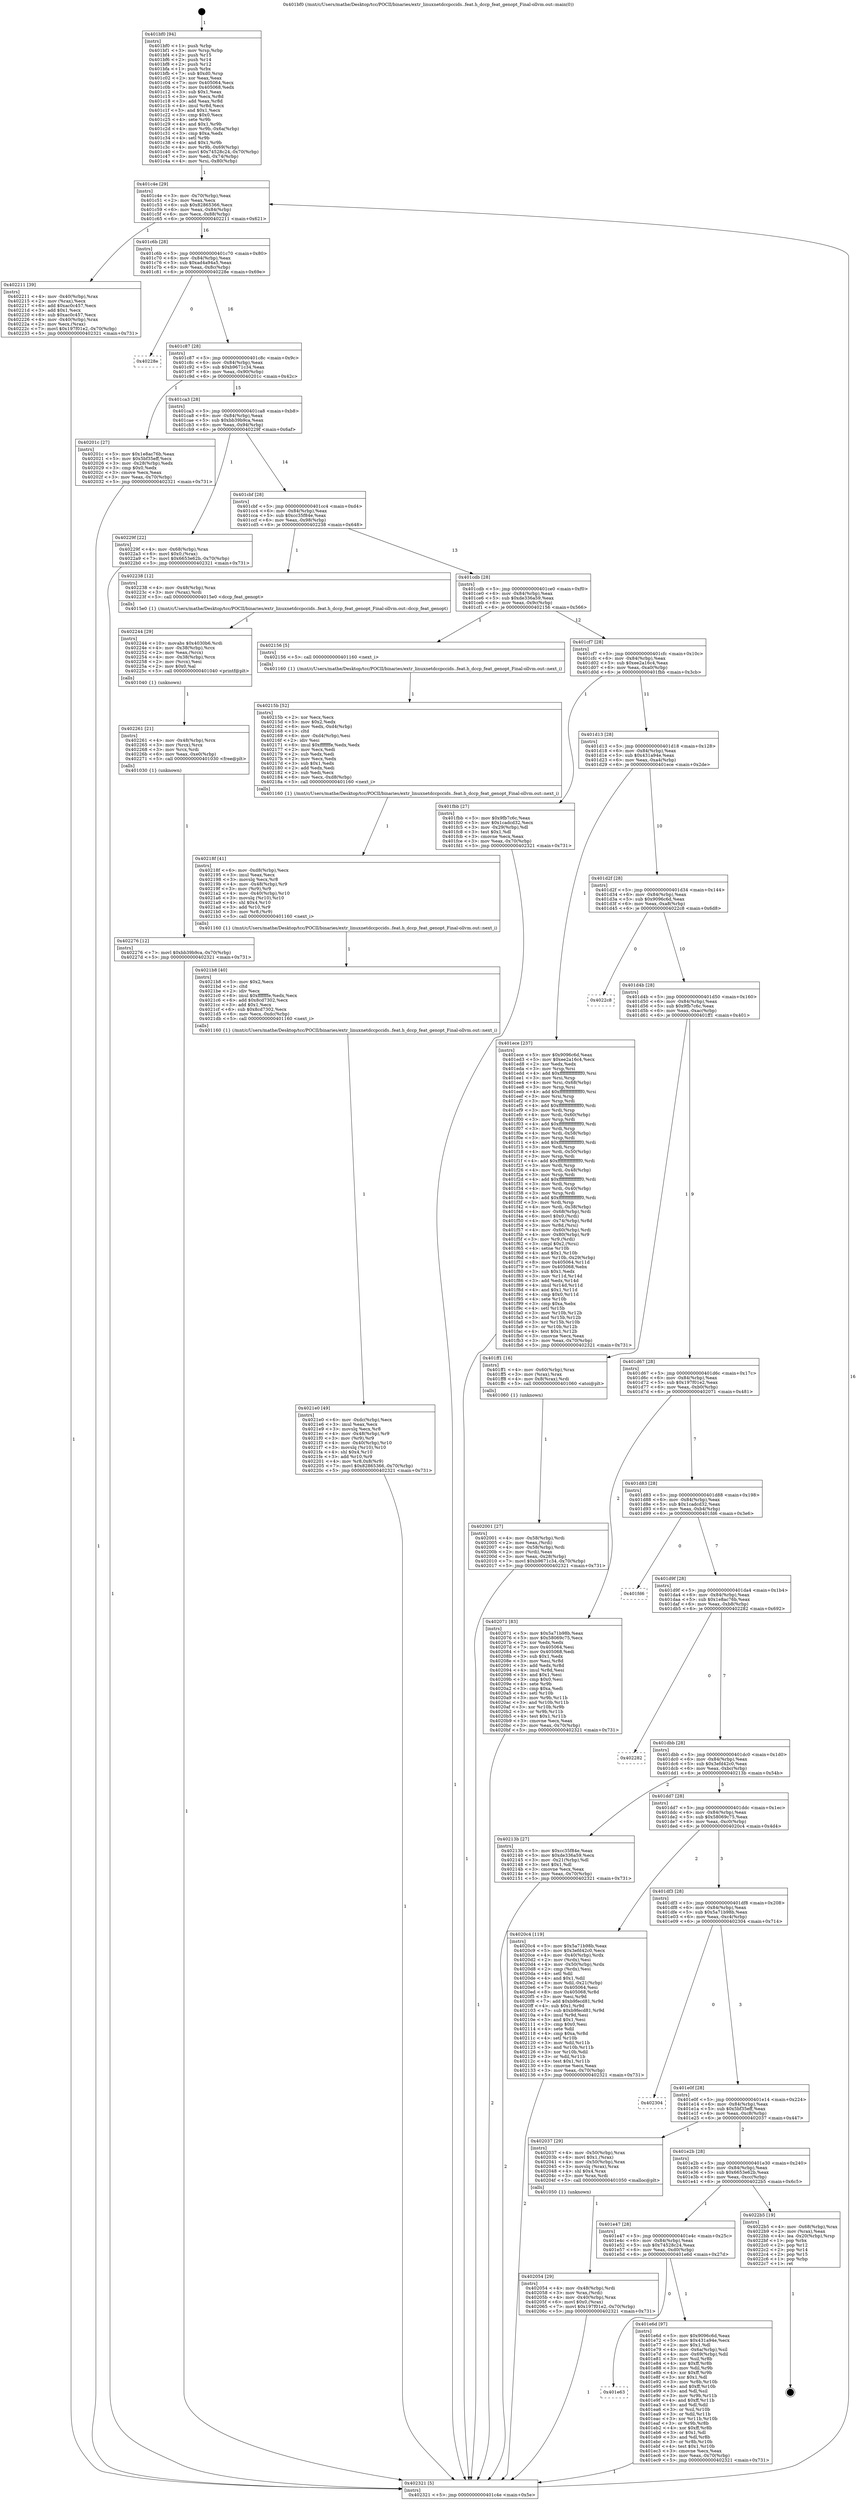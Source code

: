 digraph "0x401bf0" {
  label = "0x401bf0 (/mnt/c/Users/mathe/Desktop/tcc/POCII/binaries/extr_linuxnetdccpccids..feat.h_dccp_feat_genopt_Final-ollvm.out::main(0))"
  labelloc = "t"
  node[shape=record]

  Entry [label="",width=0.3,height=0.3,shape=circle,fillcolor=black,style=filled]
  "0x401c4e" [label="{
     0x401c4e [29]\l
     | [instrs]\l
     &nbsp;&nbsp;0x401c4e \<+3\>: mov -0x70(%rbp),%eax\l
     &nbsp;&nbsp;0x401c51 \<+2\>: mov %eax,%ecx\l
     &nbsp;&nbsp;0x401c53 \<+6\>: sub $0x82865366,%ecx\l
     &nbsp;&nbsp;0x401c59 \<+6\>: mov %eax,-0x84(%rbp)\l
     &nbsp;&nbsp;0x401c5f \<+6\>: mov %ecx,-0x88(%rbp)\l
     &nbsp;&nbsp;0x401c65 \<+6\>: je 0000000000402211 \<main+0x621\>\l
  }"]
  "0x402211" [label="{
     0x402211 [39]\l
     | [instrs]\l
     &nbsp;&nbsp;0x402211 \<+4\>: mov -0x40(%rbp),%rax\l
     &nbsp;&nbsp;0x402215 \<+2\>: mov (%rax),%ecx\l
     &nbsp;&nbsp;0x402217 \<+6\>: add $0xac0c457,%ecx\l
     &nbsp;&nbsp;0x40221d \<+3\>: add $0x1,%ecx\l
     &nbsp;&nbsp;0x402220 \<+6\>: sub $0xac0c457,%ecx\l
     &nbsp;&nbsp;0x402226 \<+4\>: mov -0x40(%rbp),%rax\l
     &nbsp;&nbsp;0x40222a \<+2\>: mov %ecx,(%rax)\l
     &nbsp;&nbsp;0x40222c \<+7\>: movl $0x197f01e2,-0x70(%rbp)\l
     &nbsp;&nbsp;0x402233 \<+5\>: jmp 0000000000402321 \<main+0x731\>\l
  }"]
  "0x401c6b" [label="{
     0x401c6b [28]\l
     | [instrs]\l
     &nbsp;&nbsp;0x401c6b \<+5\>: jmp 0000000000401c70 \<main+0x80\>\l
     &nbsp;&nbsp;0x401c70 \<+6\>: mov -0x84(%rbp),%eax\l
     &nbsp;&nbsp;0x401c76 \<+5\>: sub $0xad4a94a5,%eax\l
     &nbsp;&nbsp;0x401c7b \<+6\>: mov %eax,-0x8c(%rbp)\l
     &nbsp;&nbsp;0x401c81 \<+6\>: je 000000000040228e \<main+0x69e\>\l
  }"]
  Exit [label="",width=0.3,height=0.3,shape=circle,fillcolor=black,style=filled,peripheries=2]
  "0x40228e" [label="{
     0x40228e\l
  }", style=dashed]
  "0x401c87" [label="{
     0x401c87 [28]\l
     | [instrs]\l
     &nbsp;&nbsp;0x401c87 \<+5\>: jmp 0000000000401c8c \<main+0x9c\>\l
     &nbsp;&nbsp;0x401c8c \<+6\>: mov -0x84(%rbp),%eax\l
     &nbsp;&nbsp;0x401c92 \<+5\>: sub $0xb9671c34,%eax\l
     &nbsp;&nbsp;0x401c97 \<+6\>: mov %eax,-0x90(%rbp)\l
     &nbsp;&nbsp;0x401c9d \<+6\>: je 000000000040201c \<main+0x42c\>\l
  }"]
  "0x402276" [label="{
     0x402276 [12]\l
     | [instrs]\l
     &nbsp;&nbsp;0x402276 \<+7\>: movl $0xbb39b9ca,-0x70(%rbp)\l
     &nbsp;&nbsp;0x40227d \<+5\>: jmp 0000000000402321 \<main+0x731\>\l
  }"]
  "0x40201c" [label="{
     0x40201c [27]\l
     | [instrs]\l
     &nbsp;&nbsp;0x40201c \<+5\>: mov $0x1e8ac76b,%eax\l
     &nbsp;&nbsp;0x402021 \<+5\>: mov $0x5bf35eff,%ecx\l
     &nbsp;&nbsp;0x402026 \<+3\>: mov -0x28(%rbp),%edx\l
     &nbsp;&nbsp;0x402029 \<+3\>: cmp $0x0,%edx\l
     &nbsp;&nbsp;0x40202c \<+3\>: cmove %ecx,%eax\l
     &nbsp;&nbsp;0x40202f \<+3\>: mov %eax,-0x70(%rbp)\l
     &nbsp;&nbsp;0x402032 \<+5\>: jmp 0000000000402321 \<main+0x731\>\l
  }"]
  "0x401ca3" [label="{
     0x401ca3 [28]\l
     | [instrs]\l
     &nbsp;&nbsp;0x401ca3 \<+5\>: jmp 0000000000401ca8 \<main+0xb8\>\l
     &nbsp;&nbsp;0x401ca8 \<+6\>: mov -0x84(%rbp),%eax\l
     &nbsp;&nbsp;0x401cae \<+5\>: sub $0xbb39b9ca,%eax\l
     &nbsp;&nbsp;0x401cb3 \<+6\>: mov %eax,-0x94(%rbp)\l
     &nbsp;&nbsp;0x401cb9 \<+6\>: je 000000000040229f \<main+0x6af\>\l
  }"]
  "0x402261" [label="{
     0x402261 [21]\l
     | [instrs]\l
     &nbsp;&nbsp;0x402261 \<+4\>: mov -0x48(%rbp),%rcx\l
     &nbsp;&nbsp;0x402265 \<+3\>: mov (%rcx),%rcx\l
     &nbsp;&nbsp;0x402268 \<+3\>: mov %rcx,%rdi\l
     &nbsp;&nbsp;0x40226b \<+6\>: mov %eax,-0xe0(%rbp)\l
     &nbsp;&nbsp;0x402271 \<+5\>: call 0000000000401030 \<free@plt\>\l
     | [calls]\l
     &nbsp;&nbsp;0x401030 \{1\} (unknown)\l
  }"]
  "0x40229f" [label="{
     0x40229f [22]\l
     | [instrs]\l
     &nbsp;&nbsp;0x40229f \<+4\>: mov -0x68(%rbp),%rax\l
     &nbsp;&nbsp;0x4022a3 \<+6\>: movl $0x0,(%rax)\l
     &nbsp;&nbsp;0x4022a9 \<+7\>: movl $0x6653e62b,-0x70(%rbp)\l
     &nbsp;&nbsp;0x4022b0 \<+5\>: jmp 0000000000402321 \<main+0x731\>\l
  }"]
  "0x401cbf" [label="{
     0x401cbf [28]\l
     | [instrs]\l
     &nbsp;&nbsp;0x401cbf \<+5\>: jmp 0000000000401cc4 \<main+0xd4\>\l
     &nbsp;&nbsp;0x401cc4 \<+6\>: mov -0x84(%rbp),%eax\l
     &nbsp;&nbsp;0x401cca \<+5\>: sub $0xcc35f84e,%eax\l
     &nbsp;&nbsp;0x401ccf \<+6\>: mov %eax,-0x98(%rbp)\l
     &nbsp;&nbsp;0x401cd5 \<+6\>: je 0000000000402238 \<main+0x648\>\l
  }"]
  "0x402244" [label="{
     0x402244 [29]\l
     | [instrs]\l
     &nbsp;&nbsp;0x402244 \<+10\>: movabs $0x4030b6,%rdi\l
     &nbsp;&nbsp;0x40224e \<+4\>: mov -0x38(%rbp),%rcx\l
     &nbsp;&nbsp;0x402252 \<+2\>: mov %eax,(%rcx)\l
     &nbsp;&nbsp;0x402254 \<+4\>: mov -0x38(%rbp),%rcx\l
     &nbsp;&nbsp;0x402258 \<+2\>: mov (%rcx),%esi\l
     &nbsp;&nbsp;0x40225a \<+2\>: mov $0x0,%al\l
     &nbsp;&nbsp;0x40225c \<+5\>: call 0000000000401040 \<printf@plt\>\l
     | [calls]\l
     &nbsp;&nbsp;0x401040 \{1\} (unknown)\l
  }"]
  "0x402238" [label="{
     0x402238 [12]\l
     | [instrs]\l
     &nbsp;&nbsp;0x402238 \<+4\>: mov -0x48(%rbp),%rax\l
     &nbsp;&nbsp;0x40223c \<+3\>: mov (%rax),%rdi\l
     &nbsp;&nbsp;0x40223f \<+5\>: call 00000000004015e0 \<dccp_feat_genopt\>\l
     | [calls]\l
     &nbsp;&nbsp;0x4015e0 \{1\} (/mnt/c/Users/mathe/Desktop/tcc/POCII/binaries/extr_linuxnetdccpccids..feat.h_dccp_feat_genopt_Final-ollvm.out::dccp_feat_genopt)\l
  }"]
  "0x401cdb" [label="{
     0x401cdb [28]\l
     | [instrs]\l
     &nbsp;&nbsp;0x401cdb \<+5\>: jmp 0000000000401ce0 \<main+0xf0\>\l
     &nbsp;&nbsp;0x401ce0 \<+6\>: mov -0x84(%rbp),%eax\l
     &nbsp;&nbsp;0x401ce6 \<+5\>: sub $0xde336a59,%eax\l
     &nbsp;&nbsp;0x401ceb \<+6\>: mov %eax,-0x9c(%rbp)\l
     &nbsp;&nbsp;0x401cf1 \<+6\>: je 0000000000402156 \<main+0x566\>\l
  }"]
  "0x4021e0" [label="{
     0x4021e0 [49]\l
     | [instrs]\l
     &nbsp;&nbsp;0x4021e0 \<+6\>: mov -0xdc(%rbp),%ecx\l
     &nbsp;&nbsp;0x4021e6 \<+3\>: imul %eax,%ecx\l
     &nbsp;&nbsp;0x4021e9 \<+3\>: movslq %ecx,%r8\l
     &nbsp;&nbsp;0x4021ec \<+4\>: mov -0x48(%rbp),%r9\l
     &nbsp;&nbsp;0x4021f0 \<+3\>: mov (%r9),%r9\l
     &nbsp;&nbsp;0x4021f3 \<+4\>: mov -0x40(%rbp),%r10\l
     &nbsp;&nbsp;0x4021f7 \<+3\>: movslq (%r10),%r10\l
     &nbsp;&nbsp;0x4021fa \<+4\>: shl $0x4,%r10\l
     &nbsp;&nbsp;0x4021fe \<+3\>: add %r10,%r9\l
     &nbsp;&nbsp;0x402201 \<+4\>: mov %r8,0x8(%r9)\l
     &nbsp;&nbsp;0x402205 \<+7\>: movl $0x82865366,-0x70(%rbp)\l
     &nbsp;&nbsp;0x40220c \<+5\>: jmp 0000000000402321 \<main+0x731\>\l
  }"]
  "0x402156" [label="{
     0x402156 [5]\l
     | [instrs]\l
     &nbsp;&nbsp;0x402156 \<+5\>: call 0000000000401160 \<next_i\>\l
     | [calls]\l
     &nbsp;&nbsp;0x401160 \{1\} (/mnt/c/Users/mathe/Desktop/tcc/POCII/binaries/extr_linuxnetdccpccids..feat.h_dccp_feat_genopt_Final-ollvm.out::next_i)\l
  }"]
  "0x401cf7" [label="{
     0x401cf7 [28]\l
     | [instrs]\l
     &nbsp;&nbsp;0x401cf7 \<+5\>: jmp 0000000000401cfc \<main+0x10c\>\l
     &nbsp;&nbsp;0x401cfc \<+6\>: mov -0x84(%rbp),%eax\l
     &nbsp;&nbsp;0x401d02 \<+5\>: sub $0xee2a16c4,%eax\l
     &nbsp;&nbsp;0x401d07 \<+6\>: mov %eax,-0xa0(%rbp)\l
     &nbsp;&nbsp;0x401d0d \<+6\>: je 0000000000401fbb \<main+0x3cb\>\l
  }"]
  "0x4021b8" [label="{
     0x4021b8 [40]\l
     | [instrs]\l
     &nbsp;&nbsp;0x4021b8 \<+5\>: mov $0x2,%ecx\l
     &nbsp;&nbsp;0x4021bd \<+1\>: cltd\l
     &nbsp;&nbsp;0x4021be \<+2\>: idiv %ecx\l
     &nbsp;&nbsp;0x4021c0 \<+6\>: imul $0xfffffffe,%edx,%ecx\l
     &nbsp;&nbsp;0x4021c6 \<+6\>: add $0x8cd7302,%ecx\l
     &nbsp;&nbsp;0x4021cc \<+3\>: add $0x1,%ecx\l
     &nbsp;&nbsp;0x4021cf \<+6\>: sub $0x8cd7302,%ecx\l
     &nbsp;&nbsp;0x4021d5 \<+6\>: mov %ecx,-0xdc(%rbp)\l
     &nbsp;&nbsp;0x4021db \<+5\>: call 0000000000401160 \<next_i\>\l
     | [calls]\l
     &nbsp;&nbsp;0x401160 \{1\} (/mnt/c/Users/mathe/Desktop/tcc/POCII/binaries/extr_linuxnetdccpccids..feat.h_dccp_feat_genopt_Final-ollvm.out::next_i)\l
  }"]
  "0x401fbb" [label="{
     0x401fbb [27]\l
     | [instrs]\l
     &nbsp;&nbsp;0x401fbb \<+5\>: mov $0x9fb7c6c,%eax\l
     &nbsp;&nbsp;0x401fc0 \<+5\>: mov $0x1cadcd32,%ecx\l
     &nbsp;&nbsp;0x401fc5 \<+3\>: mov -0x29(%rbp),%dl\l
     &nbsp;&nbsp;0x401fc8 \<+3\>: test $0x1,%dl\l
     &nbsp;&nbsp;0x401fcb \<+3\>: cmovne %ecx,%eax\l
     &nbsp;&nbsp;0x401fce \<+3\>: mov %eax,-0x70(%rbp)\l
     &nbsp;&nbsp;0x401fd1 \<+5\>: jmp 0000000000402321 \<main+0x731\>\l
  }"]
  "0x401d13" [label="{
     0x401d13 [28]\l
     | [instrs]\l
     &nbsp;&nbsp;0x401d13 \<+5\>: jmp 0000000000401d18 \<main+0x128\>\l
     &nbsp;&nbsp;0x401d18 \<+6\>: mov -0x84(%rbp),%eax\l
     &nbsp;&nbsp;0x401d1e \<+5\>: sub $0x431a94e,%eax\l
     &nbsp;&nbsp;0x401d23 \<+6\>: mov %eax,-0xa4(%rbp)\l
     &nbsp;&nbsp;0x401d29 \<+6\>: je 0000000000401ece \<main+0x2de\>\l
  }"]
  "0x40218f" [label="{
     0x40218f [41]\l
     | [instrs]\l
     &nbsp;&nbsp;0x40218f \<+6\>: mov -0xd8(%rbp),%ecx\l
     &nbsp;&nbsp;0x402195 \<+3\>: imul %eax,%ecx\l
     &nbsp;&nbsp;0x402198 \<+3\>: movslq %ecx,%r8\l
     &nbsp;&nbsp;0x40219b \<+4\>: mov -0x48(%rbp),%r9\l
     &nbsp;&nbsp;0x40219f \<+3\>: mov (%r9),%r9\l
     &nbsp;&nbsp;0x4021a2 \<+4\>: mov -0x40(%rbp),%r10\l
     &nbsp;&nbsp;0x4021a6 \<+3\>: movslq (%r10),%r10\l
     &nbsp;&nbsp;0x4021a9 \<+4\>: shl $0x4,%r10\l
     &nbsp;&nbsp;0x4021ad \<+3\>: add %r10,%r9\l
     &nbsp;&nbsp;0x4021b0 \<+3\>: mov %r8,(%r9)\l
     &nbsp;&nbsp;0x4021b3 \<+5\>: call 0000000000401160 \<next_i\>\l
     | [calls]\l
     &nbsp;&nbsp;0x401160 \{1\} (/mnt/c/Users/mathe/Desktop/tcc/POCII/binaries/extr_linuxnetdccpccids..feat.h_dccp_feat_genopt_Final-ollvm.out::next_i)\l
  }"]
  "0x401ece" [label="{
     0x401ece [237]\l
     | [instrs]\l
     &nbsp;&nbsp;0x401ece \<+5\>: mov $0x9096c6d,%eax\l
     &nbsp;&nbsp;0x401ed3 \<+5\>: mov $0xee2a16c4,%ecx\l
     &nbsp;&nbsp;0x401ed8 \<+2\>: xor %edx,%edx\l
     &nbsp;&nbsp;0x401eda \<+3\>: mov %rsp,%rsi\l
     &nbsp;&nbsp;0x401edd \<+4\>: add $0xfffffffffffffff0,%rsi\l
     &nbsp;&nbsp;0x401ee1 \<+3\>: mov %rsi,%rsp\l
     &nbsp;&nbsp;0x401ee4 \<+4\>: mov %rsi,-0x68(%rbp)\l
     &nbsp;&nbsp;0x401ee8 \<+3\>: mov %rsp,%rsi\l
     &nbsp;&nbsp;0x401eeb \<+4\>: add $0xfffffffffffffff0,%rsi\l
     &nbsp;&nbsp;0x401eef \<+3\>: mov %rsi,%rsp\l
     &nbsp;&nbsp;0x401ef2 \<+3\>: mov %rsp,%rdi\l
     &nbsp;&nbsp;0x401ef5 \<+4\>: add $0xfffffffffffffff0,%rdi\l
     &nbsp;&nbsp;0x401ef9 \<+3\>: mov %rdi,%rsp\l
     &nbsp;&nbsp;0x401efc \<+4\>: mov %rdi,-0x60(%rbp)\l
     &nbsp;&nbsp;0x401f00 \<+3\>: mov %rsp,%rdi\l
     &nbsp;&nbsp;0x401f03 \<+4\>: add $0xfffffffffffffff0,%rdi\l
     &nbsp;&nbsp;0x401f07 \<+3\>: mov %rdi,%rsp\l
     &nbsp;&nbsp;0x401f0a \<+4\>: mov %rdi,-0x58(%rbp)\l
     &nbsp;&nbsp;0x401f0e \<+3\>: mov %rsp,%rdi\l
     &nbsp;&nbsp;0x401f11 \<+4\>: add $0xfffffffffffffff0,%rdi\l
     &nbsp;&nbsp;0x401f15 \<+3\>: mov %rdi,%rsp\l
     &nbsp;&nbsp;0x401f18 \<+4\>: mov %rdi,-0x50(%rbp)\l
     &nbsp;&nbsp;0x401f1c \<+3\>: mov %rsp,%rdi\l
     &nbsp;&nbsp;0x401f1f \<+4\>: add $0xfffffffffffffff0,%rdi\l
     &nbsp;&nbsp;0x401f23 \<+3\>: mov %rdi,%rsp\l
     &nbsp;&nbsp;0x401f26 \<+4\>: mov %rdi,-0x48(%rbp)\l
     &nbsp;&nbsp;0x401f2a \<+3\>: mov %rsp,%rdi\l
     &nbsp;&nbsp;0x401f2d \<+4\>: add $0xfffffffffffffff0,%rdi\l
     &nbsp;&nbsp;0x401f31 \<+3\>: mov %rdi,%rsp\l
     &nbsp;&nbsp;0x401f34 \<+4\>: mov %rdi,-0x40(%rbp)\l
     &nbsp;&nbsp;0x401f38 \<+3\>: mov %rsp,%rdi\l
     &nbsp;&nbsp;0x401f3b \<+4\>: add $0xfffffffffffffff0,%rdi\l
     &nbsp;&nbsp;0x401f3f \<+3\>: mov %rdi,%rsp\l
     &nbsp;&nbsp;0x401f42 \<+4\>: mov %rdi,-0x38(%rbp)\l
     &nbsp;&nbsp;0x401f46 \<+4\>: mov -0x68(%rbp),%rdi\l
     &nbsp;&nbsp;0x401f4a \<+6\>: movl $0x0,(%rdi)\l
     &nbsp;&nbsp;0x401f50 \<+4\>: mov -0x74(%rbp),%r8d\l
     &nbsp;&nbsp;0x401f54 \<+3\>: mov %r8d,(%rsi)\l
     &nbsp;&nbsp;0x401f57 \<+4\>: mov -0x60(%rbp),%rdi\l
     &nbsp;&nbsp;0x401f5b \<+4\>: mov -0x80(%rbp),%r9\l
     &nbsp;&nbsp;0x401f5f \<+3\>: mov %r9,(%rdi)\l
     &nbsp;&nbsp;0x401f62 \<+3\>: cmpl $0x2,(%rsi)\l
     &nbsp;&nbsp;0x401f65 \<+4\>: setne %r10b\l
     &nbsp;&nbsp;0x401f69 \<+4\>: and $0x1,%r10b\l
     &nbsp;&nbsp;0x401f6d \<+4\>: mov %r10b,-0x29(%rbp)\l
     &nbsp;&nbsp;0x401f71 \<+8\>: mov 0x405064,%r11d\l
     &nbsp;&nbsp;0x401f79 \<+7\>: mov 0x405068,%ebx\l
     &nbsp;&nbsp;0x401f80 \<+3\>: sub $0x1,%edx\l
     &nbsp;&nbsp;0x401f83 \<+3\>: mov %r11d,%r14d\l
     &nbsp;&nbsp;0x401f86 \<+3\>: add %edx,%r14d\l
     &nbsp;&nbsp;0x401f89 \<+4\>: imul %r14d,%r11d\l
     &nbsp;&nbsp;0x401f8d \<+4\>: and $0x1,%r11d\l
     &nbsp;&nbsp;0x401f91 \<+4\>: cmp $0x0,%r11d\l
     &nbsp;&nbsp;0x401f95 \<+4\>: sete %r10b\l
     &nbsp;&nbsp;0x401f99 \<+3\>: cmp $0xa,%ebx\l
     &nbsp;&nbsp;0x401f9c \<+4\>: setl %r15b\l
     &nbsp;&nbsp;0x401fa0 \<+3\>: mov %r10b,%r12b\l
     &nbsp;&nbsp;0x401fa3 \<+3\>: and %r15b,%r12b\l
     &nbsp;&nbsp;0x401fa6 \<+3\>: xor %r15b,%r10b\l
     &nbsp;&nbsp;0x401fa9 \<+3\>: or %r10b,%r12b\l
     &nbsp;&nbsp;0x401fac \<+4\>: test $0x1,%r12b\l
     &nbsp;&nbsp;0x401fb0 \<+3\>: cmovne %ecx,%eax\l
     &nbsp;&nbsp;0x401fb3 \<+3\>: mov %eax,-0x70(%rbp)\l
     &nbsp;&nbsp;0x401fb6 \<+5\>: jmp 0000000000402321 \<main+0x731\>\l
  }"]
  "0x401d2f" [label="{
     0x401d2f [28]\l
     | [instrs]\l
     &nbsp;&nbsp;0x401d2f \<+5\>: jmp 0000000000401d34 \<main+0x144\>\l
     &nbsp;&nbsp;0x401d34 \<+6\>: mov -0x84(%rbp),%eax\l
     &nbsp;&nbsp;0x401d3a \<+5\>: sub $0x9096c6d,%eax\l
     &nbsp;&nbsp;0x401d3f \<+6\>: mov %eax,-0xa8(%rbp)\l
     &nbsp;&nbsp;0x401d45 \<+6\>: je 00000000004022c8 \<main+0x6d8\>\l
  }"]
  "0x40215b" [label="{
     0x40215b [52]\l
     | [instrs]\l
     &nbsp;&nbsp;0x40215b \<+2\>: xor %ecx,%ecx\l
     &nbsp;&nbsp;0x40215d \<+5\>: mov $0x2,%edx\l
     &nbsp;&nbsp;0x402162 \<+6\>: mov %edx,-0xd4(%rbp)\l
     &nbsp;&nbsp;0x402168 \<+1\>: cltd\l
     &nbsp;&nbsp;0x402169 \<+6\>: mov -0xd4(%rbp),%esi\l
     &nbsp;&nbsp;0x40216f \<+2\>: idiv %esi\l
     &nbsp;&nbsp;0x402171 \<+6\>: imul $0xfffffffe,%edx,%edx\l
     &nbsp;&nbsp;0x402177 \<+2\>: mov %ecx,%edi\l
     &nbsp;&nbsp;0x402179 \<+2\>: sub %edx,%edi\l
     &nbsp;&nbsp;0x40217b \<+2\>: mov %ecx,%edx\l
     &nbsp;&nbsp;0x40217d \<+3\>: sub $0x1,%edx\l
     &nbsp;&nbsp;0x402180 \<+2\>: add %edx,%edi\l
     &nbsp;&nbsp;0x402182 \<+2\>: sub %edi,%ecx\l
     &nbsp;&nbsp;0x402184 \<+6\>: mov %ecx,-0xd8(%rbp)\l
     &nbsp;&nbsp;0x40218a \<+5\>: call 0000000000401160 \<next_i\>\l
     | [calls]\l
     &nbsp;&nbsp;0x401160 \{1\} (/mnt/c/Users/mathe/Desktop/tcc/POCII/binaries/extr_linuxnetdccpccids..feat.h_dccp_feat_genopt_Final-ollvm.out::next_i)\l
  }"]
  "0x4022c8" [label="{
     0x4022c8\l
  }", style=dashed]
  "0x401d4b" [label="{
     0x401d4b [28]\l
     | [instrs]\l
     &nbsp;&nbsp;0x401d4b \<+5\>: jmp 0000000000401d50 \<main+0x160\>\l
     &nbsp;&nbsp;0x401d50 \<+6\>: mov -0x84(%rbp),%eax\l
     &nbsp;&nbsp;0x401d56 \<+5\>: sub $0x9fb7c6c,%eax\l
     &nbsp;&nbsp;0x401d5b \<+6\>: mov %eax,-0xac(%rbp)\l
     &nbsp;&nbsp;0x401d61 \<+6\>: je 0000000000401ff1 \<main+0x401\>\l
  }"]
  "0x402054" [label="{
     0x402054 [29]\l
     | [instrs]\l
     &nbsp;&nbsp;0x402054 \<+4\>: mov -0x48(%rbp),%rdi\l
     &nbsp;&nbsp;0x402058 \<+3\>: mov %rax,(%rdi)\l
     &nbsp;&nbsp;0x40205b \<+4\>: mov -0x40(%rbp),%rax\l
     &nbsp;&nbsp;0x40205f \<+6\>: movl $0x0,(%rax)\l
     &nbsp;&nbsp;0x402065 \<+7\>: movl $0x197f01e2,-0x70(%rbp)\l
     &nbsp;&nbsp;0x40206c \<+5\>: jmp 0000000000402321 \<main+0x731\>\l
  }"]
  "0x401ff1" [label="{
     0x401ff1 [16]\l
     | [instrs]\l
     &nbsp;&nbsp;0x401ff1 \<+4\>: mov -0x60(%rbp),%rax\l
     &nbsp;&nbsp;0x401ff5 \<+3\>: mov (%rax),%rax\l
     &nbsp;&nbsp;0x401ff8 \<+4\>: mov 0x8(%rax),%rdi\l
     &nbsp;&nbsp;0x401ffc \<+5\>: call 0000000000401060 \<atoi@plt\>\l
     | [calls]\l
     &nbsp;&nbsp;0x401060 \{1\} (unknown)\l
  }"]
  "0x401d67" [label="{
     0x401d67 [28]\l
     | [instrs]\l
     &nbsp;&nbsp;0x401d67 \<+5\>: jmp 0000000000401d6c \<main+0x17c\>\l
     &nbsp;&nbsp;0x401d6c \<+6\>: mov -0x84(%rbp),%eax\l
     &nbsp;&nbsp;0x401d72 \<+5\>: sub $0x197f01e2,%eax\l
     &nbsp;&nbsp;0x401d77 \<+6\>: mov %eax,-0xb0(%rbp)\l
     &nbsp;&nbsp;0x401d7d \<+6\>: je 0000000000402071 \<main+0x481\>\l
  }"]
  "0x402001" [label="{
     0x402001 [27]\l
     | [instrs]\l
     &nbsp;&nbsp;0x402001 \<+4\>: mov -0x58(%rbp),%rdi\l
     &nbsp;&nbsp;0x402005 \<+2\>: mov %eax,(%rdi)\l
     &nbsp;&nbsp;0x402007 \<+4\>: mov -0x58(%rbp),%rdi\l
     &nbsp;&nbsp;0x40200b \<+2\>: mov (%rdi),%eax\l
     &nbsp;&nbsp;0x40200d \<+3\>: mov %eax,-0x28(%rbp)\l
     &nbsp;&nbsp;0x402010 \<+7\>: movl $0xb9671c34,-0x70(%rbp)\l
     &nbsp;&nbsp;0x402017 \<+5\>: jmp 0000000000402321 \<main+0x731\>\l
  }"]
  "0x402071" [label="{
     0x402071 [83]\l
     | [instrs]\l
     &nbsp;&nbsp;0x402071 \<+5\>: mov $0x5a71b98b,%eax\l
     &nbsp;&nbsp;0x402076 \<+5\>: mov $0x58069c75,%ecx\l
     &nbsp;&nbsp;0x40207b \<+2\>: xor %edx,%edx\l
     &nbsp;&nbsp;0x40207d \<+7\>: mov 0x405064,%esi\l
     &nbsp;&nbsp;0x402084 \<+7\>: mov 0x405068,%edi\l
     &nbsp;&nbsp;0x40208b \<+3\>: sub $0x1,%edx\l
     &nbsp;&nbsp;0x40208e \<+3\>: mov %esi,%r8d\l
     &nbsp;&nbsp;0x402091 \<+3\>: add %edx,%r8d\l
     &nbsp;&nbsp;0x402094 \<+4\>: imul %r8d,%esi\l
     &nbsp;&nbsp;0x402098 \<+3\>: and $0x1,%esi\l
     &nbsp;&nbsp;0x40209b \<+3\>: cmp $0x0,%esi\l
     &nbsp;&nbsp;0x40209e \<+4\>: sete %r9b\l
     &nbsp;&nbsp;0x4020a2 \<+3\>: cmp $0xa,%edi\l
     &nbsp;&nbsp;0x4020a5 \<+4\>: setl %r10b\l
     &nbsp;&nbsp;0x4020a9 \<+3\>: mov %r9b,%r11b\l
     &nbsp;&nbsp;0x4020ac \<+3\>: and %r10b,%r11b\l
     &nbsp;&nbsp;0x4020af \<+3\>: xor %r10b,%r9b\l
     &nbsp;&nbsp;0x4020b2 \<+3\>: or %r9b,%r11b\l
     &nbsp;&nbsp;0x4020b5 \<+4\>: test $0x1,%r11b\l
     &nbsp;&nbsp;0x4020b9 \<+3\>: cmovne %ecx,%eax\l
     &nbsp;&nbsp;0x4020bc \<+3\>: mov %eax,-0x70(%rbp)\l
     &nbsp;&nbsp;0x4020bf \<+5\>: jmp 0000000000402321 \<main+0x731\>\l
  }"]
  "0x401d83" [label="{
     0x401d83 [28]\l
     | [instrs]\l
     &nbsp;&nbsp;0x401d83 \<+5\>: jmp 0000000000401d88 \<main+0x198\>\l
     &nbsp;&nbsp;0x401d88 \<+6\>: mov -0x84(%rbp),%eax\l
     &nbsp;&nbsp;0x401d8e \<+5\>: sub $0x1cadcd32,%eax\l
     &nbsp;&nbsp;0x401d93 \<+6\>: mov %eax,-0xb4(%rbp)\l
     &nbsp;&nbsp;0x401d99 \<+6\>: je 0000000000401fd6 \<main+0x3e6\>\l
  }"]
  "0x401bf0" [label="{
     0x401bf0 [94]\l
     | [instrs]\l
     &nbsp;&nbsp;0x401bf0 \<+1\>: push %rbp\l
     &nbsp;&nbsp;0x401bf1 \<+3\>: mov %rsp,%rbp\l
     &nbsp;&nbsp;0x401bf4 \<+2\>: push %r15\l
     &nbsp;&nbsp;0x401bf6 \<+2\>: push %r14\l
     &nbsp;&nbsp;0x401bf8 \<+2\>: push %r12\l
     &nbsp;&nbsp;0x401bfa \<+1\>: push %rbx\l
     &nbsp;&nbsp;0x401bfb \<+7\>: sub $0xd0,%rsp\l
     &nbsp;&nbsp;0x401c02 \<+2\>: xor %eax,%eax\l
     &nbsp;&nbsp;0x401c04 \<+7\>: mov 0x405064,%ecx\l
     &nbsp;&nbsp;0x401c0b \<+7\>: mov 0x405068,%edx\l
     &nbsp;&nbsp;0x401c12 \<+3\>: sub $0x1,%eax\l
     &nbsp;&nbsp;0x401c15 \<+3\>: mov %ecx,%r8d\l
     &nbsp;&nbsp;0x401c18 \<+3\>: add %eax,%r8d\l
     &nbsp;&nbsp;0x401c1b \<+4\>: imul %r8d,%ecx\l
     &nbsp;&nbsp;0x401c1f \<+3\>: and $0x1,%ecx\l
     &nbsp;&nbsp;0x401c22 \<+3\>: cmp $0x0,%ecx\l
     &nbsp;&nbsp;0x401c25 \<+4\>: sete %r9b\l
     &nbsp;&nbsp;0x401c29 \<+4\>: and $0x1,%r9b\l
     &nbsp;&nbsp;0x401c2d \<+4\>: mov %r9b,-0x6a(%rbp)\l
     &nbsp;&nbsp;0x401c31 \<+3\>: cmp $0xa,%edx\l
     &nbsp;&nbsp;0x401c34 \<+4\>: setl %r9b\l
     &nbsp;&nbsp;0x401c38 \<+4\>: and $0x1,%r9b\l
     &nbsp;&nbsp;0x401c3c \<+4\>: mov %r9b,-0x69(%rbp)\l
     &nbsp;&nbsp;0x401c40 \<+7\>: movl $0x74528c24,-0x70(%rbp)\l
     &nbsp;&nbsp;0x401c47 \<+3\>: mov %edi,-0x74(%rbp)\l
     &nbsp;&nbsp;0x401c4a \<+4\>: mov %rsi,-0x80(%rbp)\l
  }"]
  "0x401fd6" [label="{
     0x401fd6\l
  }", style=dashed]
  "0x401d9f" [label="{
     0x401d9f [28]\l
     | [instrs]\l
     &nbsp;&nbsp;0x401d9f \<+5\>: jmp 0000000000401da4 \<main+0x1b4\>\l
     &nbsp;&nbsp;0x401da4 \<+6\>: mov -0x84(%rbp),%eax\l
     &nbsp;&nbsp;0x401daa \<+5\>: sub $0x1e8ac76b,%eax\l
     &nbsp;&nbsp;0x401daf \<+6\>: mov %eax,-0xb8(%rbp)\l
     &nbsp;&nbsp;0x401db5 \<+6\>: je 0000000000402282 \<main+0x692\>\l
  }"]
  "0x402321" [label="{
     0x402321 [5]\l
     | [instrs]\l
     &nbsp;&nbsp;0x402321 \<+5\>: jmp 0000000000401c4e \<main+0x5e\>\l
  }"]
  "0x402282" [label="{
     0x402282\l
  }", style=dashed]
  "0x401dbb" [label="{
     0x401dbb [28]\l
     | [instrs]\l
     &nbsp;&nbsp;0x401dbb \<+5\>: jmp 0000000000401dc0 \<main+0x1d0\>\l
     &nbsp;&nbsp;0x401dc0 \<+6\>: mov -0x84(%rbp),%eax\l
     &nbsp;&nbsp;0x401dc6 \<+5\>: sub $0x3efd42c0,%eax\l
     &nbsp;&nbsp;0x401dcb \<+6\>: mov %eax,-0xbc(%rbp)\l
     &nbsp;&nbsp;0x401dd1 \<+6\>: je 000000000040213b \<main+0x54b\>\l
  }"]
  "0x401e63" [label="{
     0x401e63\l
  }", style=dashed]
  "0x40213b" [label="{
     0x40213b [27]\l
     | [instrs]\l
     &nbsp;&nbsp;0x40213b \<+5\>: mov $0xcc35f84e,%eax\l
     &nbsp;&nbsp;0x402140 \<+5\>: mov $0xde336a59,%ecx\l
     &nbsp;&nbsp;0x402145 \<+3\>: mov -0x21(%rbp),%dl\l
     &nbsp;&nbsp;0x402148 \<+3\>: test $0x1,%dl\l
     &nbsp;&nbsp;0x40214b \<+3\>: cmovne %ecx,%eax\l
     &nbsp;&nbsp;0x40214e \<+3\>: mov %eax,-0x70(%rbp)\l
     &nbsp;&nbsp;0x402151 \<+5\>: jmp 0000000000402321 \<main+0x731\>\l
  }"]
  "0x401dd7" [label="{
     0x401dd7 [28]\l
     | [instrs]\l
     &nbsp;&nbsp;0x401dd7 \<+5\>: jmp 0000000000401ddc \<main+0x1ec\>\l
     &nbsp;&nbsp;0x401ddc \<+6\>: mov -0x84(%rbp),%eax\l
     &nbsp;&nbsp;0x401de2 \<+5\>: sub $0x58069c75,%eax\l
     &nbsp;&nbsp;0x401de7 \<+6\>: mov %eax,-0xc0(%rbp)\l
     &nbsp;&nbsp;0x401ded \<+6\>: je 00000000004020c4 \<main+0x4d4\>\l
  }"]
  "0x401e6d" [label="{
     0x401e6d [97]\l
     | [instrs]\l
     &nbsp;&nbsp;0x401e6d \<+5\>: mov $0x9096c6d,%eax\l
     &nbsp;&nbsp;0x401e72 \<+5\>: mov $0x431a94e,%ecx\l
     &nbsp;&nbsp;0x401e77 \<+2\>: mov $0x1,%dl\l
     &nbsp;&nbsp;0x401e79 \<+4\>: mov -0x6a(%rbp),%sil\l
     &nbsp;&nbsp;0x401e7d \<+4\>: mov -0x69(%rbp),%dil\l
     &nbsp;&nbsp;0x401e81 \<+3\>: mov %sil,%r8b\l
     &nbsp;&nbsp;0x401e84 \<+4\>: xor $0xff,%r8b\l
     &nbsp;&nbsp;0x401e88 \<+3\>: mov %dil,%r9b\l
     &nbsp;&nbsp;0x401e8b \<+4\>: xor $0xff,%r9b\l
     &nbsp;&nbsp;0x401e8f \<+3\>: xor $0x1,%dl\l
     &nbsp;&nbsp;0x401e92 \<+3\>: mov %r8b,%r10b\l
     &nbsp;&nbsp;0x401e95 \<+4\>: and $0xff,%r10b\l
     &nbsp;&nbsp;0x401e99 \<+3\>: and %dl,%sil\l
     &nbsp;&nbsp;0x401e9c \<+3\>: mov %r9b,%r11b\l
     &nbsp;&nbsp;0x401e9f \<+4\>: and $0xff,%r11b\l
     &nbsp;&nbsp;0x401ea3 \<+3\>: and %dl,%dil\l
     &nbsp;&nbsp;0x401ea6 \<+3\>: or %sil,%r10b\l
     &nbsp;&nbsp;0x401ea9 \<+3\>: or %dil,%r11b\l
     &nbsp;&nbsp;0x401eac \<+3\>: xor %r11b,%r10b\l
     &nbsp;&nbsp;0x401eaf \<+3\>: or %r9b,%r8b\l
     &nbsp;&nbsp;0x401eb2 \<+4\>: xor $0xff,%r8b\l
     &nbsp;&nbsp;0x401eb6 \<+3\>: or $0x1,%dl\l
     &nbsp;&nbsp;0x401eb9 \<+3\>: and %dl,%r8b\l
     &nbsp;&nbsp;0x401ebc \<+3\>: or %r8b,%r10b\l
     &nbsp;&nbsp;0x401ebf \<+4\>: test $0x1,%r10b\l
     &nbsp;&nbsp;0x401ec3 \<+3\>: cmovne %ecx,%eax\l
     &nbsp;&nbsp;0x401ec6 \<+3\>: mov %eax,-0x70(%rbp)\l
     &nbsp;&nbsp;0x401ec9 \<+5\>: jmp 0000000000402321 \<main+0x731\>\l
  }"]
  "0x4020c4" [label="{
     0x4020c4 [119]\l
     | [instrs]\l
     &nbsp;&nbsp;0x4020c4 \<+5\>: mov $0x5a71b98b,%eax\l
     &nbsp;&nbsp;0x4020c9 \<+5\>: mov $0x3efd42c0,%ecx\l
     &nbsp;&nbsp;0x4020ce \<+4\>: mov -0x40(%rbp),%rdx\l
     &nbsp;&nbsp;0x4020d2 \<+2\>: mov (%rdx),%esi\l
     &nbsp;&nbsp;0x4020d4 \<+4\>: mov -0x50(%rbp),%rdx\l
     &nbsp;&nbsp;0x4020d8 \<+2\>: cmp (%rdx),%esi\l
     &nbsp;&nbsp;0x4020da \<+4\>: setl %dil\l
     &nbsp;&nbsp;0x4020de \<+4\>: and $0x1,%dil\l
     &nbsp;&nbsp;0x4020e2 \<+4\>: mov %dil,-0x21(%rbp)\l
     &nbsp;&nbsp;0x4020e6 \<+7\>: mov 0x405064,%esi\l
     &nbsp;&nbsp;0x4020ed \<+8\>: mov 0x405068,%r8d\l
     &nbsp;&nbsp;0x4020f5 \<+3\>: mov %esi,%r9d\l
     &nbsp;&nbsp;0x4020f8 \<+7\>: add $0xb9fecd81,%r9d\l
     &nbsp;&nbsp;0x4020ff \<+4\>: sub $0x1,%r9d\l
     &nbsp;&nbsp;0x402103 \<+7\>: sub $0xb9fecd81,%r9d\l
     &nbsp;&nbsp;0x40210a \<+4\>: imul %r9d,%esi\l
     &nbsp;&nbsp;0x40210e \<+3\>: and $0x1,%esi\l
     &nbsp;&nbsp;0x402111 \<+3\>: cmp $0x0,%esi\l
     &nbsp;&nbsp;0x402114 \<+4\>: sete %dil\l
     &nbsp;&nbsp;0x402118 \<+4\>: cmp $0xa,%r8d\l
     &nbsp;&nbsp;0x40211c \<+4\>: setl %r10b\l
     &nbsp;&nbsp;0x402120 \<+3\>: mov %dil,%r11b\l
     &nbsp;&nbsp;0x402123 \<+3\>: and %r10b,%r11b\l
     &nbsp;&nbsp;0x402126 \<+3\>: xor %r10b,%dil\l
     &nbsp;&nbsp;0x402129 \<+3\>: or %dil,%r11b\l
     &nbsp;&nbsp;0x40212c \<+4\>: test $0x1,%r11b\l
     &nbsp;&nbsp;0x402130 \<+3\>: cmovne %ecx,%eax\l
     &nbsp;&nbsp;0x402133 \<+3\>: mov %eax,-0x70(%rbp)\l
     &nbsp;&nbsp;0x402136 \<+5\>: jmp 0000000000402321 \<main+0x731\>\l
  }"]
  "0x401df3" [label="{
     0x401df3 [28]\l
     | [instrs]\l
     &nbsp;&nbsp;0x401df3 \<+5\>: jmp 0000000000401df8 \<main+0x208\>\l
     &nbsp;&nbsp;0x401df8 \<+6\>: mov -0x84(%rbp),%eax\l
     &nbsp;&nbsp;0x401dfe \<+5\>: sub $0x5a71b98b,%eax\l
     &nbsp;&nbsp;0x401e03 \<+6\>: mov %eax,-0xc4(%rbp)\l
     &nbsp;&nbsp;0x401e09 \<+6\>: je 0000000000402304 \<main+0x714\>\l
  }"]
  "0x401e47" [label="{
     0x401e47 [28]\l
     | [instrs]\l
     &nbsp;&nbsp;0x401e47 \<+5\>: jmp 0000000000401e4c \<main+0x25c\>\l
     &nbsp;&nbsp;0x401e4c \<+6\>: mov -0x84(%rbp),%eax\l
     &nbsp;&nbsp;0x401e52 \<+5\>: sub $0x74528c24,%eax\l
     &nbsp;&nbsp;0x401e57 \<+6\>: mov %eax,-0xd0(%rbp)\l
     &nbsp;&nbsp;0x401e5d \<+6\>: je 0000000000401e6d \<main+0x27d\>\l
  }"]
  "0x402304" [label="{
     0x402304\l
  }", style=dashed]
  "0x401e0f" [label="{
     0x401e0f [28]\l
     | [instrs]\l
     &nbsp;&nbsp;0x401e0f \<+5\>: jmp 0000000000401e14 \<main+0x224\>\l
     &nbsp;&nbsp;0x401e14 \<+6\>: mov -0x84(%rbp),%eax\l
     &nbsp;&nbsp;0x401e1a \<+5\>: sub $0x5bf35eff,%eax\l
     &nbsp;&nbsp;0x401e1f \<+6\>: mov %eax,-0xc8(%rbp)\l
     &nbsp;&nbsp;0x401e25 \<+6\>: je 0000000000402037 \<main+0x447\>\l
  }"]
  "0x4022b5" [label="{
     0x4022b5 [19]\l
     | [instrs]\l
     &nbsp;&nbsp;0x4022b5 \<+4\>: mov -0x68(%rbp),%rax\l
     &nbsp;&nbsp;0x4022b9 \<+2\>: mov (%rax),%eax\l
     &nbsp;&nbsp;0x4022bb \<+4\>: lea -0x20(%rbp),%rsp\l
     &nbsp;&nbsp;0x4022bf \<+1\>: pop %rbx\l
     &nbsp;&nbsp;0x4022c0 \<+2\>: pop %r12\l
     &nbsp;&nbsp;0x4022c2 \<+2\>: pop %r14\l
     &nbsp;&nbsp;0x4022c4 \<+2\>: pop %r15\l
     &nbsp;&nbsp;0x4022c6 \<+1\>: pop %rbp\l
     &nbsp;&nbsp;0x4022c7 \<+1\>: ret\l
  }"]
  "0x402037" [label="{
     0x402037 [29]\l
     | [instrs]\l
     &nbsp;&nbsp;0x402037 \<+4\>: mov -0x50(%rbp),%rax\l
     &nbsp;&nbsp;0x40203b \<+6\>: movl $0x1,(%rax)\l
     &nbsp;&nbsp;0x402041 \<+4\>: mov -0x50(%rbp),%rax\l
     &nbsp;&nbsp;0x402045 \<+3\>: movslq (%rax),%rax\l
     &nbsp;&nbsp;0x402048 \<+4\>: shl $0x4,%rax\l
     &nbsp;&nbsp;0x40204c \<+3\>: mov %rax,%rdi\l
     &nbsp;&nbsp;0x40204f \<+5\>: call 0000000000401050 \<malloc@plt\>\l
     | [calls]\l
     &nbsp;&nbsp;0x401050 \{1\} (unknown)\l
  }"]
  "0x401e2b" [label="{
     0x401e2b [28]\l
     | [instrs]\l
     &nbsp;&nbsp;0x401e2b \<+5\>: jmp 0000000000401e30 \<main+0x240\>\l
     &nbsp;&nbsp;0x401e30 \<+6\>: mov -0x84(%rbp),%eax\l
     &nbsp;&nbsp;0x401e36 \<+5\>: sub $0x6653e62b,%eax\l
     &nbsp;&nbsp;0x401e3b \<+6\>: mov %eax,-0xcc(%rbp)\l
     &nbsp;&nbsp;0x401e41 \<+6\>: je 00000000004022b5 \<main+0x6c5\>\l
  }"]
  Entry -> "0x401bf0" [label=" 1"]
  "0x401c4e" -> "0x402211" [label=" 1"]
  "0x401c4e" -> "0x401c6b" [label=" 16"]
  "0x4022b5" -> Exit [label=" 1"]
  "0x401c6b" -> "0x40228e" [label=" 0"]
  "0x401c6b" -> "0x401c87" [label=" 16"]
  "0x40229f" -> "0x402321" [label=" 1"]
  "0x401c87" -> "0x40201c" [label=" 1"]
  "0x401c87" -> "0x401ca3" [label=" 15"]
  "0x402276" -> "0x402321" [label=" 1"]
  "0x401ca3" -> "0x40229f" [label=" 1"]
  "0x401ca3" -> "0x401cbf" [label=" 14"]
  "0x402261" -> "0x402276" [label=" 1"]
  "0x401cbf" -> "0x402238" [label=" 1"]
  "0x401cbf" -> "0x401cdb" [label=" 13"]
  "0x402244" -> "0x402261" [label=" 1"]
  "0x401cdb" -> "0x402156" [label=" 1"]
  "0x401cdb" -> "0x401cf7" [label=" 12"]
  "0x402238" -> "0x402244" [label=" 1"]
  "0x401cf7" -> "0x401fbb" [label=" 1"]
  "0x401cf7" -> "0x401d13" [label=" 11"]
  "0x402211" -> "0x402321" [label=" 1"]
  "0x401d13" -> "0x401ece" [label=" 1"]
  "0x401d13" -> "0x401d2f" [label=" 10"]
  "0x4021e0" -> "0x402321" [label=" 1"]
  "0x401d2f" -> "0x4022c8" [label=" 0"]
  "0x401d2f" -> "0x401d4b" [label=" 10"]
  "0x4021b8" -> "0x4021e0" [label=" 1"]
  "0x401d4b" -> "0x401ff1" [label=" 1"]
  "0x401d4b" -> "0x401d67" [label=" 9"]
  "0x40218f" -> "0x4021b8" [label=" 1"]
  "0x401d67" -> "0x402071" [label=" 2"]
  "0x401d67" -> "0x401d83" [label=" 7"]
  "0x40215b" -> "0x40218f" [label=" 1"]
  "0x401d83" -> "0x401fd6" [label=" 0"]
  "0x401d83" -> "0x401d9f" [label=" 7"]
  "0x40213b" -> "0x402321" [label=" 2"]
  "0x401d9f" -> "0x402282" [label=" 0"]
  "0x401d9f" -> "0x401dbb" [label=" 7"]
  "0x4020c4" -> "0x402321" [label=" 2"]
  "0x401dbb" -> "0x40213b" [label=" 2"]
  "0x401dbb" -> "0x401dd7" [label=" 5"]
  "0x402071" -> "0x402321" [label=" 2"]
  "0x401dd7" -> "0x4020c4" [label=" 2"]
  "0x401dd7" -> "0x401df3" [label=" 3"]
  "0x402054" -> "0x402321" [label=" 1"]
  "0x401df3" -> "0x402304" [label=" 0"]
  "0x401df3" -> "0x401e0f" [label=" 3"]
  "0x40201c" -> "0x402321" [label=" 1"]
  "0x401e0f" -> "0x402037" [label=" 1"]
  "0x401e0f" -> "0x401e2b" [label=" 2"]
  "0x402001" -> "0x402321" [label=" 1"]
  "0x401e2b" -> "0x4022b5" [label=" 1"]
  "0x401e2b" -> "0x401e47" [label=" 1"]
  "0x402037" -> "0x402054" [label=" 1"]
  "0x401e47" -> "0x401e6d" [label=" 1"]
  "0x401e47" -> "0x401e63" [label=" 0"]
  "0x401e6d" -> "0x402321" [label=" 1"]
  "0x401bf0" -> "0x401c4e" [label=" 1"]
  "0x402321" -> "0x401c4e" [label=" 16"]
  "0x402156" -> "0x40215b" [label=" 1"]
  "0x401ece" -> "0x402321" [label=" 1"]
  "0x401fbb" -> "0x402321" [label=" 1"]
  "0x401ff1" -> "0x402001" [label=" 1"]
}
